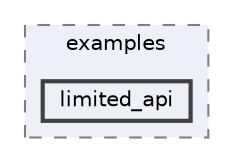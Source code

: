 digraph "/home/jam/Research/IRES-2025/dev/src/llm-scripts/testing/hypothesis-testing/hyp-env/lib/python3.12/site-packages/numpy/core/tests/examples/limited_api"
{
 // LATEX_PDF_SIZE
  bgcolor="transparent";
  edge [fontname=Helvetica,fontsize=10,labelfontname=Helvetica,labelfontsize=10];
  node [fontname=Helvetica,fontsize=10,shape=box,height=0.2,width=0.4];
  compound=true
  subgraph clusterdir_833b0bd04ca2ceca3a6d602edb64112d {
    graph [ bgcolor="#edf0f7", pencolor="grey50", label="examples", fontname=Helvetica,fontsize=10 style="filled,dashed", URL="dir_833b0bd04ca2ceca3a6d602edb64112d.html",tooltip=""]
  dir_91fc501a203fbd40c9d8407a569d4e33 [label="limited_api", fillcolor="#edf0f7", color="grey25", style="filled,bold", URL="dir_91fc501a203fbd40c9d8407a569d4e33.html",tooltip=""];
  }
}
